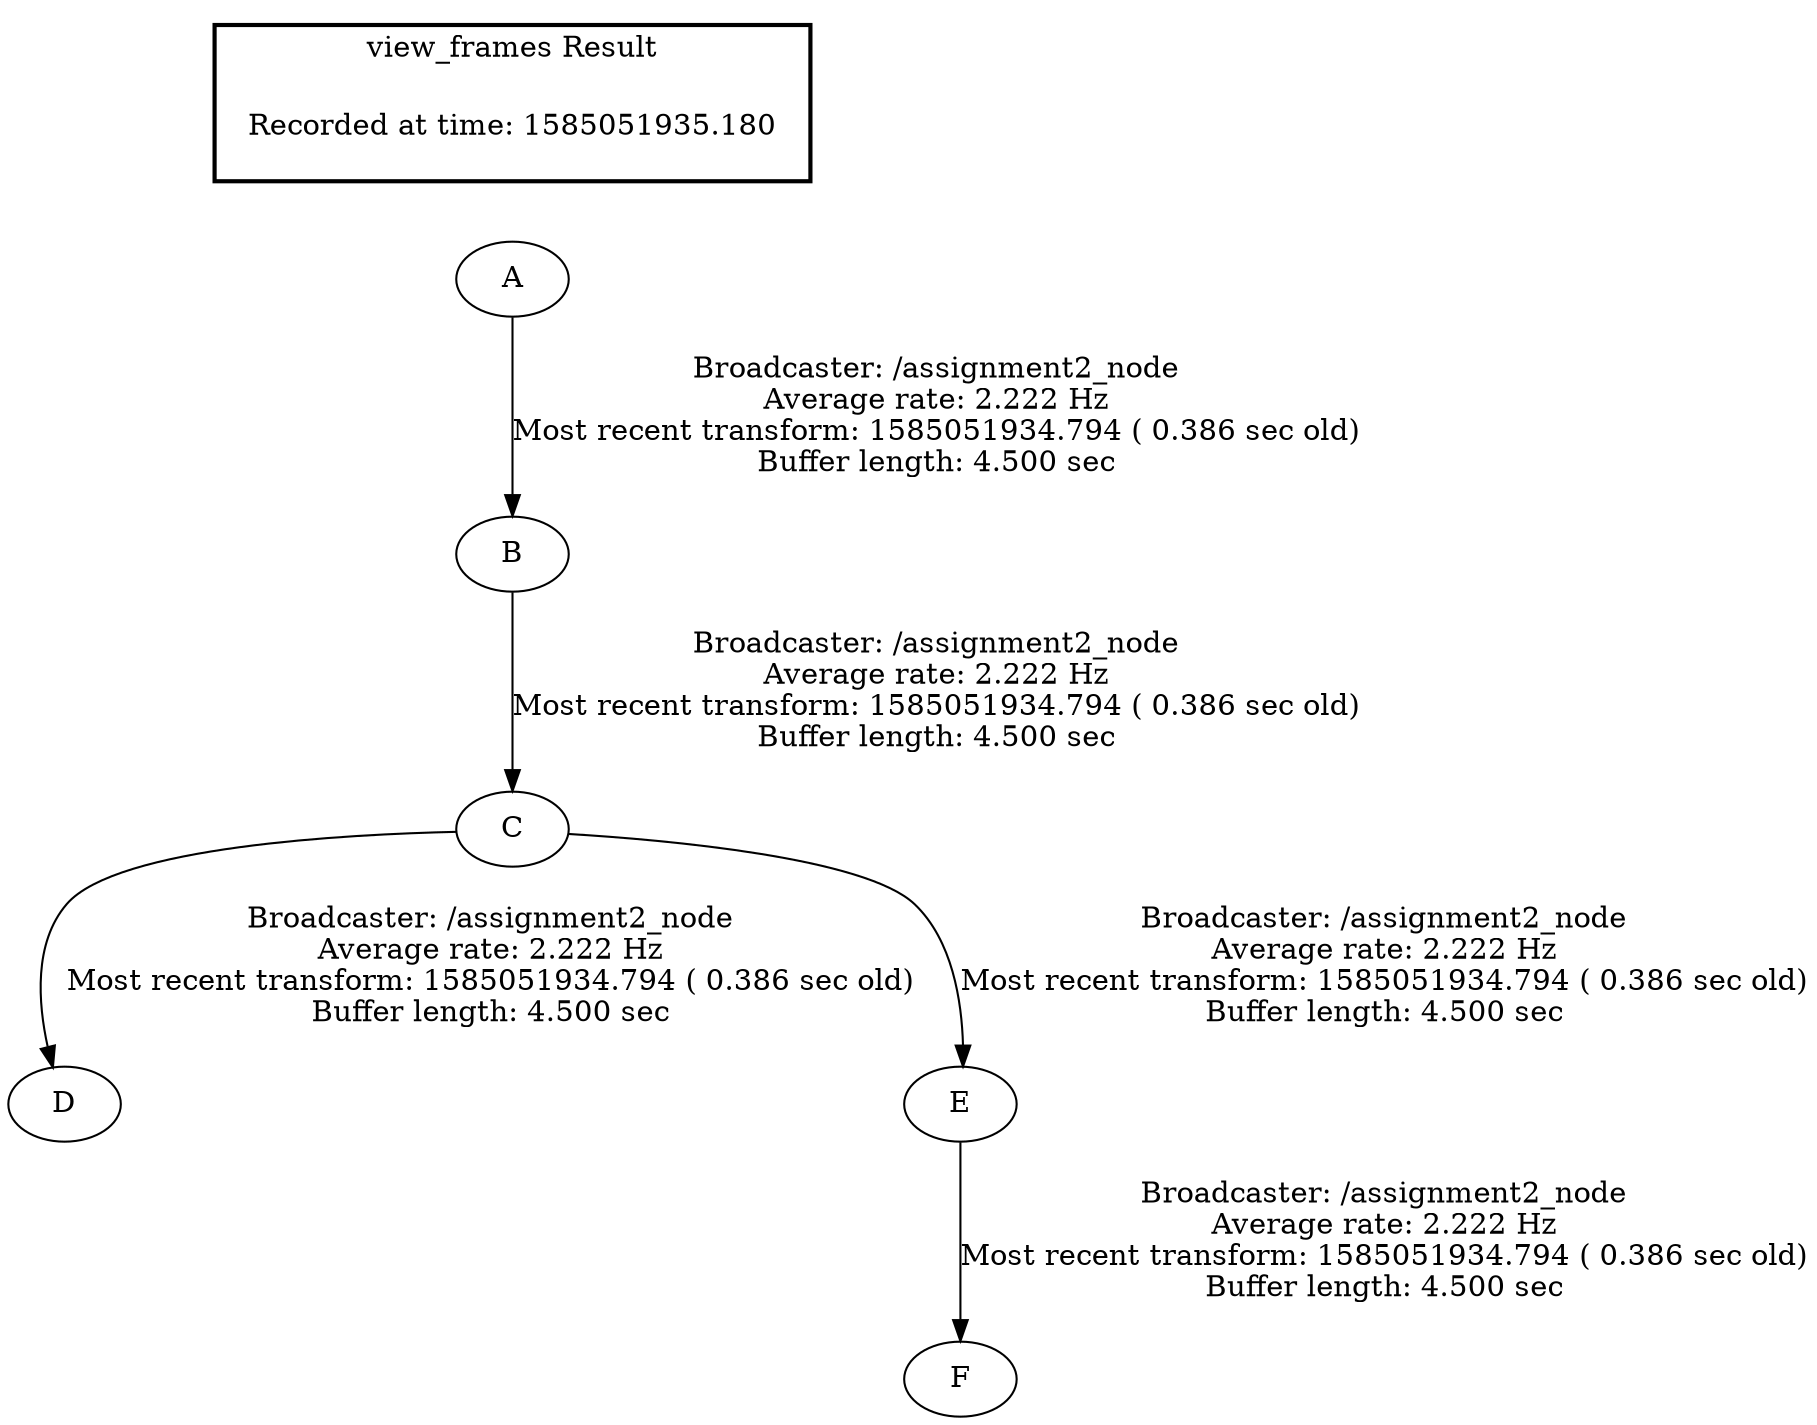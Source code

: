 digraph G {
"A" -> "B"[label="Broadcaster: /assignment2_node\nAverage rate: 2.222 Hz\nMost recent transform: 1585051934.794 ( 0.386 sec old)\nBuffer length: 4.500 sec\n"];
"B" -> "C"[label="Broadcaster: /assignment2_node\nAverage rate: 2.222 Hz\nMost recent transform: 1585051934.794 ( 0.386 sec old)\nBuffer length: 4.500 sec\n"];
"C" -> "D"[label="Broadcaster: /assignment2_node\nAverage rate: 2.222 Hz\nMost recent transform: 1585051934.794 ( 0.386 sec old)\nBuffer length: 4.500 sec\n"];
"C" -> "E"[label="Broadcaster: /assignment2_node\nAverage rate: 2.222 Hz\nMost recent transform: 1585051934.794 ( 0.386 sec old)\nBuffer length: 4.500 sec\n"];
"E" -> "F"[label="Broadcaster: /assignment2_node\nAverage rate: 2.222 Hz\nMost recent transform: 1585051934.794 ( 0.386 sec old)\nBuffer length: 4.500 sec\n"];
edge [style=invis];
 subgraph cluster_legend { style=bold; color=black; label ="view_frames Result";
"Recorded at time: 1585051935.180"[ shape=plaintext ] ;
 }->"A";
}
